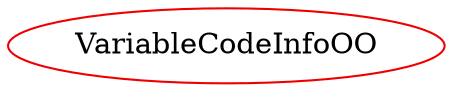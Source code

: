 digraph variablecodeinfooo{
VariableCodeInfoOO	[shape=oval, color=red2, label="VariableCodeInfoOO"];
}
